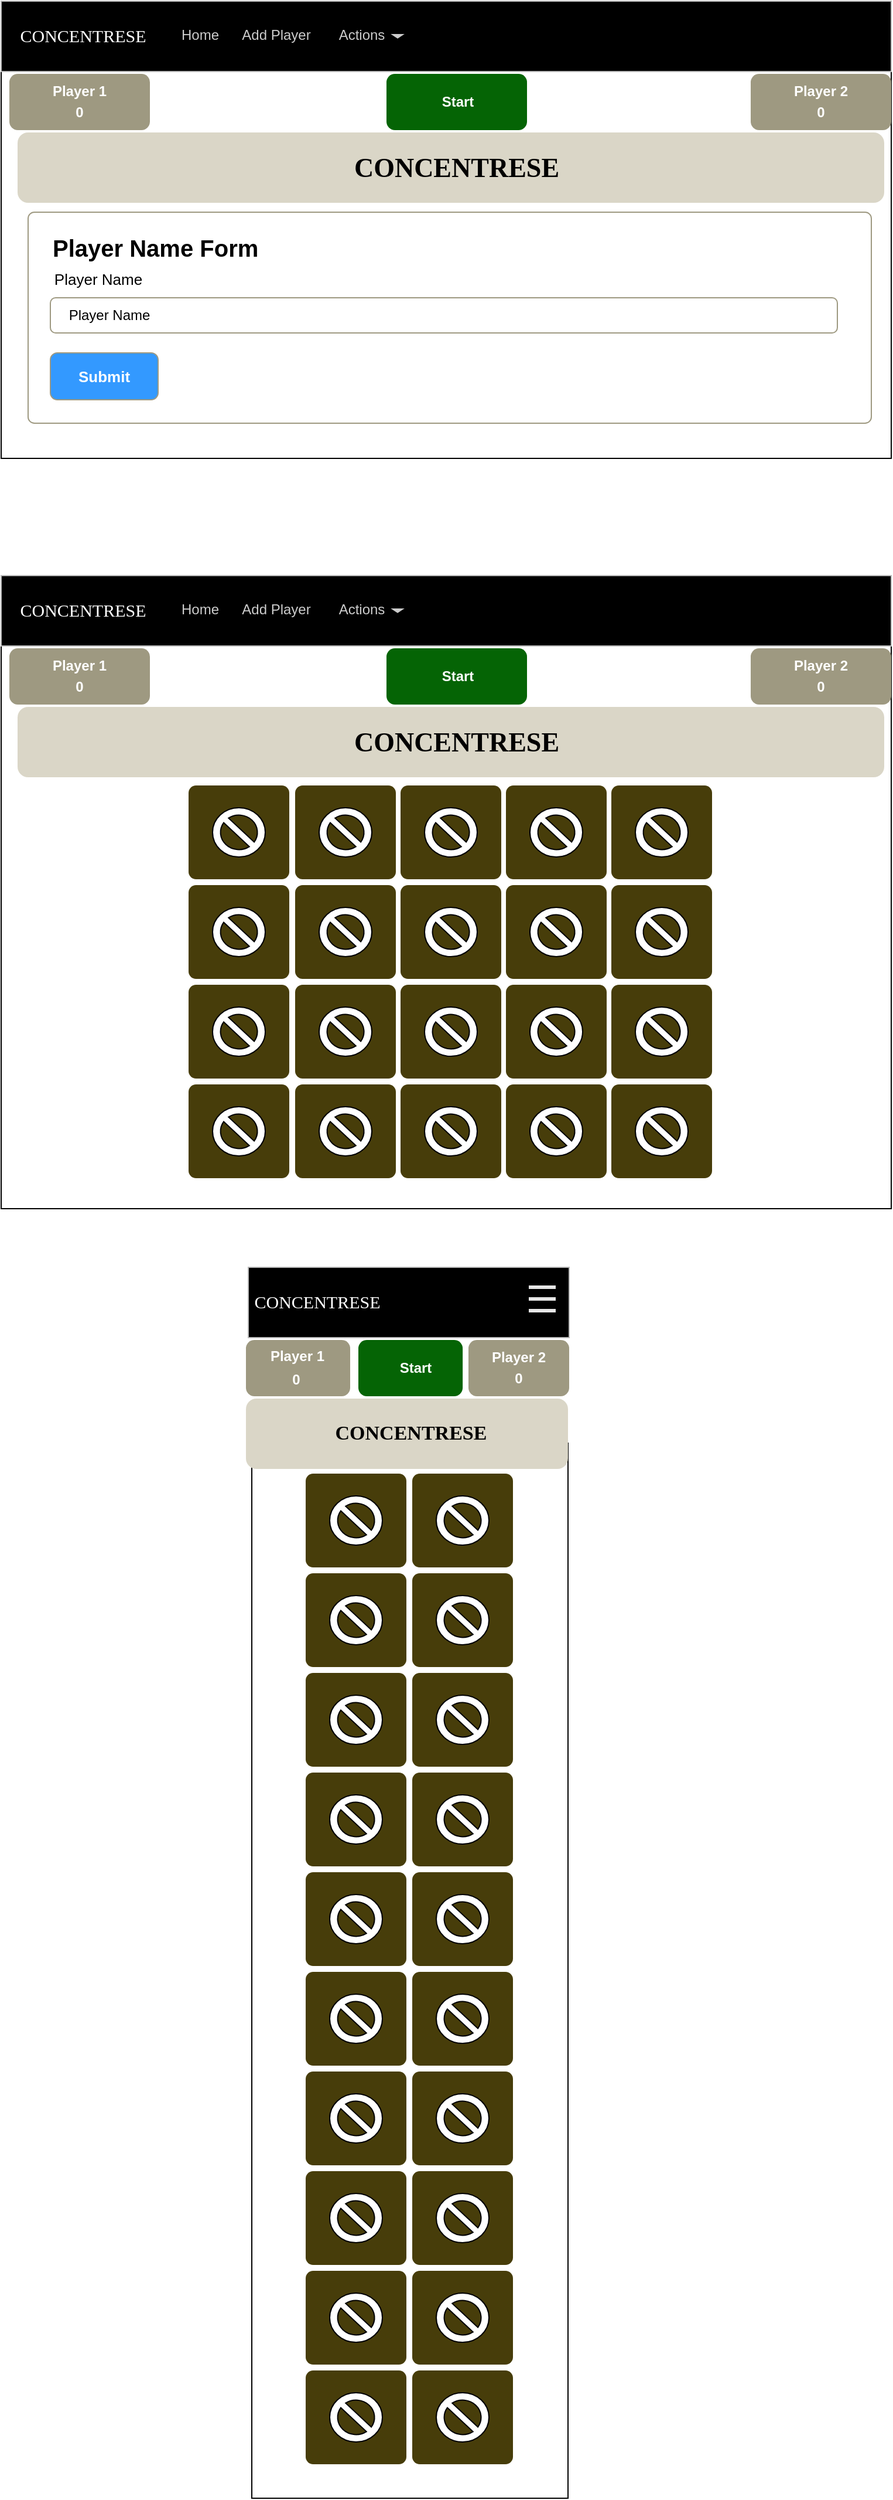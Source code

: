 <mxfile version="13.10.7" type="device"><diagram id="SYFyoVIy83W2BZnCSEMP" name="Page-1"><mxGraphModel dx="802" dy="627" grid="1" gridSize="10" guides="1" tooltips="1" connect="1" arrows="1" fold="1" page="1" pageScale="1" pageWidth="850" pageHeight="3300" math="0" shadow="0"><root><mxCell id="0"/><mxCell id="1" parent="0"/><mxCell id="-cW0ezB3ZozzLpFtRW3K-121" value="" style="rounded=1;whiteSpace=wrap;html=1;strokeColor=none;fillColor=#9e9981;" vertex="1" parent="1"><mxGeometry x="245" y="1222" width="89" height="48" as="geometry"/></mxCell><mxCell id="ExmeZwgWRi2LQ_JcsiEo-2" value="" style="rounded=0;whiteSpace=wrap;html=1;" parent="1" vertex="1"><mxGeometry x="36" y="80" width="760" height="390" as="geometry"/></mxCell><mxCell id="ExmeZwgWRi2LQ_JcsiEo-24" value="" style="group;fillColor=#000000;" parent="1" vertex="1" connectable="0"><mxGeometry x="36" y="80" width="760" height="60" as="geometry"/></mxCell><mxCell id="ExmeZwgWRi2LQ_JcsiEo-16" value="" style="rounded=0;whiteSpace=wrap;html=1;strokeColor=#BABABA;fillColor=#000000;" parent="ExmeZwgWRi2LQ_JcsiEo-24" vertex="1"><mxGeometry width="760" height="60" as="geometry"/></mxCell><mxCell id="ExmeZwgWRi2LQ_JcsiEo-8" value="&lt;font color=&quot;#ffffff&quot; face=&quot;Tahoma&quot; style=&quot;font-size: 15px&quot;&gt;CONCENTRESE&lt;/font&gt;" style="rounded=0;whiteSpace=wrap;html=1;strokeColor=none;fillColor=none;" parent="ExmeZwgWRi2LQ_JcsiEo-24" vertex="1"><mxGeometry x="10" y="14" width="120" height="30" as="geometry"/></mxCell><mxCell id="ExmeZwgWRi2LQ_JcsiEo-10" value="&lt;font color=&quot;#cccccc&quot;&gt;Home&lt;/font&gt;" style="text;html=1;strokeColor=none;fillColor=none;align=center;verticalAlign=middle;whiteSpace=wrap;rounded=0;" parent="ExmeZwgWRi2LQ_JcsiEo-24" vertex="1"><mxGeometry x="140" y="19" width="60" height="20" as="geometry"/></mxCell><mxCell id="ExmeZwgWRi2LQ_JcsiEo-11" value="" style="triangle;whiteSpace=wrap;html=1;direction=south;fillColor=#CCCCCC;" parent="ExmeZwgWRi2LQ_JcsiEo-24" vertex="1"><mxGeometry x="331" y="27.5" width="15" height="5" as="geometry"/></mxCell><mxCell id="ExmeZwgWRi2LQ_JcsiEo-70" value="" style="rounded=0;whiteSpace=wrap;html=1;" parent="1" vertex="1"><mxGeometry x="250" y="1310" width="270" height="900" as="geometry"/></mxCell><mxCell id="-cW0ezB3ZozzLpFtRW3K-1" value="&lt;font color=&quot;#cccccc&quot;&gt;Add Player&lt;/font&gt;" style="text;html=1;strokeColor=none;fillColor=none;align=center;verticalAlign=middle;whiteSpace=wrap;rounded=0;" vertex="1" parent="1"><mxGeometry x="236" y="99" width="70" height="20" as="geometry"/></mxCell><mxCell id="-cW0ezB3ZozzLpFtRW3K-2" value="&lt;font color=&quot;#cccccc&quot;&gt;Actions&lt;/font&gt;" style="text;html=1;strokeColor=none;fillColor=none;align=center;verticalAlign=middle;whiteSpace=wrap;rounded=0;" vertex="1" parent="1"><mxGeometry x="314" y="99" width="60" height="20" as="geometry"/></mxCell><mxCell id="-cW0ezB3ZozzLpFtRW3K-3" value="" style="rounded=1;whiteSpace=wrap;html=1;strokeColor=none;fillColor=#9e9981;" vertex="1" parent="1"><mxGeometry x="43" y="142" width="120" height="48" as="geometry"/></mxCell><mxCell id="-cW0ezB3ZozzLpFtRW3K-5" value="" style="rounded=1;whiteSpace=wrap;html=1;strokeColor=none;fillColor=#9E9981;" vertex="1" parent="1"><mxGeometry x="676" y="142" width="120" height="48" as="geometry"/></mxCell><mxCell id="-cW0ezB3ZozzLpFtRW3K-6" value="&lt;b&gt;&lt;font color=&quot;#ffffff&quot;&gt;Player 1&lt;/font&gt;&lt;/b&gt;" style="text;html=1;strokeColor=none;fillColor=none;align=center;verticalAlign=middle;whiteSpace=wrap;rounded=0;" vertex="1" parent="1"><mxGeometry x="78" y="147" width="50" height="20" as="geometry"/></mxCell><mxCell id="-cW0ezB3ZozzLpFtRW3K-7" value="&lt;b&gt;&lt;font color=&quot;#ffffff&quot;&gt;Player 2&lt;br&gt;&lt;/font&gt;&lt;/b&gt;" style="text;html=1;strokeColor=none;fillColor=none;align=center;verticalAlign=middle;whiteSpace=wrap;rounded=0;" vertex="1" parent="1"><mxGeometry x="711" y="147" width="50" height="20" as="geometry"/></mxCell><mxCell id="-cW0ezB3ZozzLpFtRW3K-8" value="&lt;b&gt;&lt;font color=&quot;#ffffff&quot;&gt;0&lt;/font&gt;&lt;/b&gt;" style="text;html=1;strokeColor=none;fillColor=none;align=center;verticalAlign=middle;whiteSpace=wrap;rounded=0;" vertex="1" parent="1"><mxGeometry x="83" y="165" width="40" height="20" as="geometry"/></mxCell><mxCell id="-cW0ezB3ZozzLpFtRW3K-9" value="&lt;font color=&quot;#ffffff&quot;&gt;&lt;b&gt;0&lt;/b&gt;&lt;/font&gt;" style="text;html=1;strokeColor=none;fillColor=none;align=center;verticalAlign=middle;whiteSpace=wrap;rounded=0;" vertex="1" parent="1"><mxGeometry x="716" y="165" width="40" height="20" as="geometry"/></mxCell><mxCell id="-cW0ezB3ZozzLpFtRW3K-12" value="" style="rounded=1;whiteSpace=wrap;html=1;strokeColor=none;fillColor=#dad6c7;" vertex="1" parent="1"><mxGeometry x="50" y="192" width="740" height="60" as="geometry"/></mxCell><mxCell id="-cW0ezB3ZozzLpFtRW3K-13" value="&lt;font face=&quot;Times New Roman&quot; style=&quot;font-size: 23px&quot;&gt;&lt;b&gt;CONCENTRESE&lt;/b&gt;&lt;/font&gt;" style="text;html=1;strokeColor=none;fillColor=none;align=center;verticalAlign=middle;whiteSpace=wrap;rounded=0;" vertex="1" parent="1"><mxGeometry x="345" y="212" width="160" height="20" as="geometry"/></mxCell><mxCell id="-cW0ezB3ZozzLpFtRW3K-15" value="" style="group" vertex="1" connectable="0" parent="1"><mxGeometry x="365" y="142" width="120" height="48" as="geometry"/></mxCell><mxCell id="-cW0ezB3ZozzLpFtRW3K-4" value="" style="rounded=1;whiteSpace=wrap;html=1;strokeColor=none;fillColor=#056405;" vertex="1" parent="-cW0ezB3ZozzLpFtRW3K-15"><mxGeometry width="120" height="48" as="geometry"/></mxCell><mxCell id="-cW0ezB3ZozzLpFtRW3K-11" value="&lt;b&gt;&lt;font color=&quot;#ffffff&quot;&gt;Start&lt;/font&gt;&lt;/b&gt;" style="text;html=1;strokeColor=none;fillColor=none;align=center;verticalAlign=middle;whiteSpace=wrap;rounded=0;" vertex="1" parent="-cW0ezB3ZozzLpFtRW3K-15"><mxGeometry x="41" y="14" width="40" height="20" as="geometry"/></mxCell><mxCell id="-cW0ezB3ZozzLpFtRW3K-16" value="" style="rounded=1;whiteSpace=wrap;html=1;strokeColor=#9E9981;arcSize=3;fillColor=#FFFFFF;" vertex="1" parent="1"><mxGeometry x="59" y="260" width="720" height="180" as="geometry"/></mxCell><mxCell id="-cW0ezB3ZozzLpFtRW3K-18" value="&lt;font size=&quot;1&quot;&gt;&lt;b style=&quot;font-size: 20px&quot;&gt;Player Name Form&lt;/b&gt;&lt;/font&gt;" style="text;html=1;strokeColor=none;fillColor=none;align=left;verticalAlign=middle;whiteSpace=wrap;rounded=0;" vertex="1" parent="1"><mxGeometry x="78" y="280" width="207" height="20" as="geometry"/></mxCell><mxCell id="-cW0ezB3ZozzLpFtRW3K-19" value="&lt;font style=&quot;font-size: 13px&quot;&gt;Player Name&lt;/font&gt;" style="text;html=1;strokeColor=none;fillColor=none;align=center;verticalAlign=middle;whiteSpace=wrap;rounded=0;" vertex="1" parent="1"><mxGeometry x="78" y="307" width="82" height="20" as="geometry"/></mxCell><mxCell id="-cW0ezB3ZozzLpFtRW3K-22" value="" style="rounded=1;whiteSpace=wrap;html=1;strokeColor=#9E9981;fillColor=#FFFFFF;" vertex="1" parent="1"><mxGeometry x="78" y="333" width="672" height="30" as="geometry"/></mxCell><mxCell id="-cW0ezB3ZozzLpFtRW3K-20" value="Player Name" style="text;html=1;strokeColor=none;fillColor=none;align=center;verticalAlign=middle;whiteSpace=wrap;rounded=0;" vertex="1" parent="1"><mxGeometry x="90" y="338" width="77" height="20" as="geometry"/></mxCell><mxCell id="-cW0ezB3ZozzLpFtRW3K-23" value="" style="rounded=1;whiteSpace=wrap;html=1;strokeColor=#9E9981;fillColor=#3399FF;" vertex="1" parent="1"><mxGeometry x="78" y="380" width="92" height="40" as="geometry"/></mxCell><mxCell id="-cW0ezB3ZozzLpFtRW3K-24" value="&lt;b&gt;&lt;font style=&quot;font-size: 13px&quot; color=&quot;#ffffff&quot;&gt;Submit&lt;/font&gt;&lt;/b&gt;" style="text;html=1;strokeColor=none;fillColor=none;align=center;verticalAlign=middle;whiteSpace=wrap;rounded=0;" vertex="1" parent="1"><mxGeometry x="104" y="390" width="40" height="20" as="geometry"/></mxCell><mxCell id="-cW0ezB3ZozzLpFtRW3K-25" value="" style="rounded=0;whiteSpace=wrap;html=1;" vertex="1" parent="1"><mxGeometry x="36" y="570" width="760" height="540" as="geometry"/></mxCell><mxCell id="-cW0ezB3ZozzLpFtRW3K-26" value="" style="group;fillColor=#000000;" vertex="1" connectable="0" parent="1"><mxGeometry x="36" y="570" width="760" height="60" as="geometry"/></mxCell><mxCell id="-cW0ezB3ZozzLpFtRW3K-27" value="" style="rounded=0;whiteSpace=wrap;html=1;strokeColor=#BABABA;fillColor=#000000;" vertex="1" parent="-cW0ezB3ZozzLpFtRW3K-26"><mxGeometry width="760" height="60" as="geometry"/></mxCell><mxCell id="-cW0ezB3ZozzLpFtRW3K-28" value="&lt;font color=&quot;#ffffff&quot; face=&quot;Tahoma&quot; style=&quot;font-size: 15px&quot;&gt;CONCENTRESE&lt;/font&gt;" style="rounded=0;whiteSpace=wrap;html=1;strokeColor=none;fillColor=none;" vertex="1" parent="-cW0ezB3ZozzLpFtRW3K-26"><mxGeometry x="10" y="14" width="120" height="30" as="geometry"/></mxCell><mxCell id="-cW0ezB3ZozzLpFtRW3K-29" value="&lt;font color=&quot;#cccccc&quot;&gt;Home&lt;/font&gt;" style="text;html=1;strokeColor=none;fillColor=none;align=center;verticalAlign=middle;whiteSpace=wrap;rounded=0;" vertex="1" parent="-cW0ezB3ZozzLpFtRW3K-26"><mxGeometry x="140" y="19" width="60" height="20" as="geometry"/></mxCell><mxCell id="-cW0ezB3ZozzLpFtRW3K-30" value="" style="triangle;whiteSpace=wrap;html=1;direction=south;fillColor=#CCCCCC;" vertex="1" parent="-cW0ezB3ZozzLpFtRW3K-26"><mxGeometry x="331" y="27.5" width="15" height="5" as="geometry"/></mxCell><mxCell id="-cW0ezB3ZozzLpFtRW3K-31" value="&lt;font color=&quot;#cccccc&quot;&gt;Add Player&lt;/font&gt;" style="text;html=1;strokeColor=none;fillColor=none;align=center;verticalAlign=middle;whiteSpace=wrap;rounded=0;" vertex="1" parent="1"><mxGeometry x="236" y="589" width="70" height="20" as="geometry"/></mxCell><mxCell id="-cW0ezB3ZozzLpFtRW3K-32" value="&lt;font color=&quot;#cccccc&quot;&gt;Actions&lt;/font&gt;" style="text;html=1;strokeColor=none;fillColor=none;align=center;verticalAlign=middle;whiteSpace=wrap;rounded=0;" vertex="1" parent="1"><mxGeometry x="314" y="589" width="60" height="20" as="geometry"/></mxCell><mxCell id="-cW0ezB3ZozzLpFtRW3K-33" value="" style="rounded=1;whiteSpace=wrap;html=1;strokeColor=none;fillColor=#9e9981;" vertex="1" parent="1"><mxGeometry x="43" y="632" width="120" height="48" as="geometry"/></mxCell><mxCell id="-cW0ezB3ZozzLpFtRW3K-34" value="" style="rounded=1;whiteSpace=wrap;html=1;strokeColor=none;fillColor=#9E9981;" vertex="1" parent="1"><mxGeometry x="676" y="632" width="120" height="48" as="geometry"/></mxCell><mxCell id="-cW0ezB3ZozzLpFtRW3K-35" value="&lt;b&gt;&lt;font color=&quot;#ffffff&quot;&gt;Player 1&lt;/font&gt;&lt;/b&gt;" style="text;html=1;strokeColor=none;fillColor=none;align=center;verticalAlign=middle;whiteSpace=wrap;rounded=0;" vertex="1" parent="1"><mxGeometry x="78" y="637" width="50" height="20" as="geometry"/></mxCell><mxCell id="-cW0ezB3ZozzLpFtRW3K-36" value="&lt;b&gt;&lt;font color=&quot;#ffffff&quot;&gt;Player 2&lt;br&gt;&lt;/font&gt;&lt;/b&gt;" style="text;html=1;strokeColor=none;fillColor=none;align=center;verticalAlign=middle;whiteSpace=wrap;rounded=0;" vertex="1" parent="1"><mxGeometry x="711" y="637" width="50" height="20" as="geometry"/></mxCell><mxCell id="-cW0ezB3ZozzLpFtRW3K-37" value="&lt;b&gt;&lt;font color=&quot;#ffffff&quot;&gt;0&lt;/font&gt;&lt;/b&gt;" style="text;html=1;strokeColor=none;fillColor=none;align=center;verticalAlign=middle;whiteSpace=wrap;rounded=0;" vertex="1" parent="1"><mxGeometry x="83" y="655" width="40" height="20" as="geometry"/></mxCell><mxCell id="-cW0ezB3ZozzLpFtRW3K-38" value="&lt;font color=&quot;#ffffff&quot;&gt;&lt;b&gt;0&lt;/b&gt;&lt;/font&gt;" style="text;html=1;strokeColor=none;fillColor=none;align=center;verticalAlign=middle;whiteSpace=wrap;rounded=0;" vertex="1" parent="1"><mxGeometry x="716" y="655" width="40" height="20" as="geometry"/></mxCell><mxCell id="-cW0ezB3ZozzLpFtRW3K-39" value="" style="rounded=1;whiteSpace=wrap;html=1;strokeColor=none;fillColor=#dad6c7;" vertex="1" parent="1"><mxGeometry x="50" y="682" width="740" height="60" as="geometry"/></mxCell><mxCell id="-cW0ezB3ZozzLpFtRW3K-40" value="&lt;font face=&quot;Times New Roman&quot; style=&quot;font-size: 23px&quot;&gt;&lt;b&gt;CONCENTRESE&lt;/b&gt;&lt;/font&gt;" style="text;html=1;strokeColor=none;fillColor=none;align=center;verticalAlign=middle;whiteSpace=wrap;rounded=0;" vertex="1" parent="1"><mxGeometry x="345" y="702" width="160" height="20" as="geometry"/></mxCell><mxCell id="-cW0ezB3ZozzLpFtRW3K-41" value="" style="group" vertex="1" connectable="0" parent="1"><mxGeometry x="365" y="632" width="120" height="48" as="geometry"/></mxCell><mxCell id="-cW0ezB3ZozzLpFtRW3K-42" value="" style="rounded=1;whiteSpace=wrap;html=1;strokeColor=none;fillColor=#056405;" vertex="1" parent="-cW0ezB3ZozzLpFtRW3K-41"><mxGeometry width="120" height="48" as="geometry"/></mxCell><mxCell id="-cW0ezB3ZozzLpFtRW3K-43" value="&lt;b&gt;&lt;font color=&quot;#ffffff&quot;&gt;Start&lt;/font&gt;&lt;/b&gt;" style="text;html=1;strokeColor=none;fillColor=none;align=center;verticalAlign=middle;whiteSpace=wrap;rounded=0;" vertex="1" parent="-cW0ezB3ZozzLpFtRW3K-41"><mxGeometry x="41" y="14" width="40" height="20" as="geometry"/></mxCell><mxCell id="-cW0ezB3ZozzLpFtRW3K-56" value="" style="group" vertex="1" connectable="0" parent="1"><mxGeometry x="377" y="749" width="86" height="80" as="geometry"/></mxCell><mxCell id="-cW0ezB3ZozzLpFtRW3K-51" value="" style="rounded=1;whiteSpace=wrap;html=1;strokeColor=none;fillColor=#473d0a;arcSize=8;" vertex="1" parent="-cW0ezB3ZozzLpFtRW3K-56"><mxGeometry width="86" height="80" as="geometry"/></mxCell><mxCell id="-cW0ezB3ZozzLpFtRW3K-54" value="" style="verticalLabelPosition=bottom;verticalAlign=top;html=1;shape=mxgraph.basic.no_symbol;rounded=1;strokeColor=#000000;fillColor=#FFFFFF;" vertex="1" parent="-cW0ezB3ZozzLpFtRW3K-56"><mxGeometry x="20.5" y="19" width="45" height="42" as="geometry"/></mxCell><mxCell id="-cW0ezB3ZozzLpFtRW3K-57" value="" style="group" vertex="1" connectable="0" parent="1"><mxGeometry x="287" y="749" width="86" height="80" as="geometry"/></mxCell><mxCell id="-cW0ezB3ZozzLpFtRW3K-58" value="" style="rounded=1;whiteSpace=wrap;html=1;strokeColor=none;fillColor=#473d0a;arcSize=8;" vertex="1" parent="-cW0ezB3ZozzLpFtRW3K-57"><mxGeometry width="86" height="80" as="geometry"/></mxCell><mxCell id="-cW0ezB3ZozzLpFtRW3K-59" value="" style="verticalLabelPosition=bottom;verticalAlign=top;html=1;shape=mxgraph.basic.no_symbol;rounded=1;strokeColor=#000000;fillColor=#FFFFFF;" vertex="1" parent="-cW0ezB3ZozzLpFtRW3K-57"><mxGeometry x="20.5" y="19" width="45" height="42" as="geometry"/></mxCell><mxCell id="-cW0ezB3ZozzLpFtRW3K-60" value="" style="group" vertex="1" connectable="0" parent="1"><mxGeometry x="196" y="749" width="86" height="80" as="geometry"/></mxCell><mxCell id="-cW0ezB3ZozzLpFtRW3K-61" value="" style="rounded=1;whiteSpace=wrap;html=1;strokeColor=none;fillColor=#473d0a;arcSize=8;" vertex="1" parent="-cW0ezB3ZozzLpFtRW3K-60"><mxGeometry width="86" height="80" as="geometry"/></mxCell><mxCell id="-cW0ezB3ZozzLpFtRW3K-62" value="" style="verticalLabelPosition=bottom;verticalAlign=top;html=1;shape=mxgraph.basic.no_symbol;rounded=1;strokeColor=#000000;fillColor=#FFFFFF;" vertex="1" parent="-cW0ezB3ZozzLpFtRW3K-60"><mxGeometry x="20.5" y="19" width="45" height="42" as="geometry"/></mxCell><mxCell id="-cW0ezB3ZozzLpFtRW3K-63" value="" style="group" vertex="1" connectable="0" parent="1"><mxGeometry x="557" y="749" width="86" height="80" as="geometry"/></mxCell><mxCell id="-cW0ezB3ZozzLpFtRW3K-64" value="" style="rounded=1;whiteSpace=wrap;html=1;strokeColor=none;fillColor=#473d0a;arcSize=8;" vertex="1" parent="-cW0ezB3ZozzLpFtRW3K-63"><mxGeometry width="86" height="80" as="geometry"/></mxCell><mxCell id="-cW0ezB3ZozzLpFtRW3K-65" value="" style="verticalLabelPosition=bottom;verticalAlign=top;html=1;shape=mxgraph.basic.no_symbol;rounded=1;strokeColor=#000000;fillColor=#FFFFFF;" vertex="1" parent="-cW0ezB3ZozzLpFtRW3K-63"><mxGeometry x="20.5" y="19" width="45" height="42" as="geometry"/></mxCell><mxCell id="-cW0ezB3ZozzLpFtRW3K-66" value="" style="group" vertex="1" connectable="0" parent="1"><mxGeometry x="467" y="749" width="86" height="80" as="geometry"/></mxCell><mxCell id="-cW0ezB3ZozzLpFtRW3K-67" value="" style="rounded=1;whiteSpace=wrap;html=1;strokeColor=none;fillColor=#473d0a;arcSize=8;" vertex="1" parent="-cW0ezB3ZozzLpFtRW3K-66"><mxGeometry width="86" height="80" as="geometry"/></mxCell><mxCell id="-cW0ezB3ZozzLpFtRW3K-68" value="" style="verticalLabelPosition=bottom;verticalAlign=top;html=1;shape=mxgraph.basic.no_symbol;rounded=1;strokeColor=#000000;fillColor=#FFFFFF;" vertex="1" parent="-cW0ezB3ZozzLpFtRW3K-66"><mxGeometry x="20.5" y="19" width="45" height="42" as="geometry"/></mxCell><mxCell id="-cW0ezB3ZozzLpFtRW3K-69" value="" style="group" vertex="1" connectable="0" parent="1"><mxGeometry x="377" y="834" width="86" height="80" as="geometry"/></mxCell><mxCell id="-cW0ezB3ZozzLpFtRW3K-70" value="" style="rounded=1;whiteSpace=wrap;html=1;strokeColor=none;fillColor=#473d0a;arcSize=8;" vertex="1" parent="-cW0ezB3ZozzLpFtRW3K-69"><mxGeometry width="86" height="80" as="geometry"/></mxCell><mxCell id="-cW0ezB3ZozzLpFtRW3K-71" value="" style="verticalLabelPosition=bottom;verticalAlign=top;html=1;shape=mxgraph.basic.no_symbol;rounded=1;strokeColor=#000000;fillColor=#FFFFFF;" vertex="1" parent="-cW0ezB3ZozzLpFtRW3K-69"><mxGeometry x="20.5" y="19" width="45" height="42" as="geometry"/></mxCell><mxCell id="-cW0ezB3ZozzLpFtRW3K-72" value="" style="group" vertex="1" connectable="0" parent="1"><mxGeometry x="287" y="834" width="86" height="80" as="geometry"/></mxCell><mxCell id="-cW0ezB3ZozzLpFtRW3K-73" value="" style="rounded=1;whiteSpace=wrap;html=1;strokeColor=none;fillColor=#473d0a;arcSize=8;" vertex="1" parent="-cW0ezB3ZozzLpFtRW3K-72"><mxGeometry width="86" height="80" as="geometry"/></mxCell><mxCell id="-cW0ezB3ZozzLpFtRW3K-74" value="" style="verticalLabelPosition=bottom;verticalAlign=top;html=1;shape=mxgraph.basic.no_symbol;rounded=1;strokeColor=#000000;fillColor=#FFFFFF;" vertex="1" parent="-cW0ezB3ZozzLpFtRW3K-72"><mxGeometry x="20.5" y="19" width="45" height="42" as="geometry"/></mxCell><mxCell id="-cW0ezB3ZozzLpFtRW3K-75" value="" style="group" vertex="1" connectable="0" parent="1"><mxGeometry x="196" y="834" width="86" height="80" as="geometry"/></mxCell><mxCell id="-cW0ezB3ZozzLpFtRW3K-76" value="" style="rounded=1;whiteSpace=wrap;html=1;strokeColor=none;fillColor=#473d0a;arcSize=8;" vertex="1" parent="-cW0ezB3ZozzLpFtRW3K-75"><mxGeometry width="86" height="80" as="geometry"/></mxCell><mxCell id="-cW0ezB3ZozzLpFtRW3K-77" value="" style="verticalLabelPosition=bottom;verticalAlign=top;html=1;shape=mxgraph.basic.no_symbol;rounded=1;strokeColor=#000000;fillColor=#FFFFFF;" vertex="1" parent="-cW0ezB3ZozzLpFtRW3K-75"><mxGeometry x="20.5" y="19" width="45" height="42" as="geometry"/></mxCell><mxCell id="-cW0ezB3ZozzLpFtRW3K-78" value="" style="group" vertex="1" connectable="0" parent="1"><mxGeometry x="557" y="834" width="86" height="80" as="geometry"/></mxCell><mxCell id="-cW0ezB3ZozzLpFtRW3K-79" value="" style="rounded=1;whiteSpace=wrap;html=1;strokeColor=none;fillColor=#473d0a;arcSize=8;" vertex="1" parent="-cW0ezB3ZozzLpFtRW3K-78"><mxGeometry width="86" height="80" as="geometry"/></mxCell><mxCell id="-cW0ezB3ZozzLpFtRW3K-80" value="" style="verticalLabelPosition=bottom;verticalAlign=top;html=1;shape=mxgraph.basic.no_symbol;rounded=1;strokeColor=#000000;fillColor=#FFFFFF;" vertex="1" parent="-cW0ezB3ZozzLpFtRW3K-78"><mxGeometry x="20.5" y="19" width="45" height="42" as="geometry"/></mxCell><mxCell id="-cW0ezB3ZozzLpFtRW3K-81" value="" style="group" vertex="1" connectable="0" parent="1"><mxGeometry x="467" y="834" width="86" height="80" as="geometry"/></mxCell><mxCell id="-cW0ezB3ZozzLpFtRW3K-82" value="" style="rounded=1;whiteSpace=wrap;html=1;strokeColor=none;fillColor=#473d0a;arcSize=8;" vertex="1" parent="-cW0ezB3ZozzLpFtRW3K-81"><mxGeometry width="86" height="80" as="geometry"/></mxCell><mxCell id="-cW0ezB3ZozzLpFtRW3K-83" value="" style="verticalLabelPosition=bottom;verticalAlign=top;html=1;shape=mxgraph.basic.no_symbol;rounded=1;strokeColor=#000000;fillColor=#FFFFFF;" vertex="1" parent="-cW0ezB3ZozzLpFtRW3K-81"><mxGeometry x="20.5" y="19" width="45" height="42" as="geometry"/></mxCell><mxCell id="-cW0ezB3ZozzLpFtRW3K-84" value="" style="group" vertex="1" connectable="0" parent="1"><mxGeometry x="377" y="919" width="86" height="80" as="geometry"/></mxCell><mxCell id="-cW0ezB3ZozzLpFtRW3K-85" value="" style="rounded=1;whiteSpace=wrap;html=1;strokeColor=none;fillColor=#473d0a;arcSize=8;" vertex="1" parent="-cW0ezB3ZozzLpFtRW3K-84"><mxGeometry width="86" height="80" as="geometry"/></mxCell><mxCell id="-cW0ezB3ZozzLpFtRW3K-86" value="" style="verticalLabelPosition=bottom;verticalAlign=top;html=1;shape=mxgraph.basic.no_symbol;rounded=1;strokeColor=#000000;fillColor=#FFFFFF;" vertex="1" parent="-cW0ezB3ZozzLpFtRW3K-84"><mxGeometry x="20.5" y="19" width="45" height="42" as="geometry"/></mxCell><mxCell id="-cW0ezB3ZozzLpFtRW3K-87" value="" style="group" vertex="1" connectable="0" parent="1"><mxGeometry x="287" y="919" width="86" height="80" as="geometry"/></mxCell><mxCell id="-cW0ezB3ZozzLpFtRW3K-88" value="" style="rounded=1;whiteSpace=wrap;html=1;strokeColor=none;fillColor=#473d0a;arcSize=8;" vertex="1" parent="-cW0ezB3ZozzLpFtRW3K-87"><mxGeometry width="86" height="80" as="geometry"/></mxCell><mxCell id="-cW0ezB3ZozzLpFtRW3K-89" value="" style="verticalLabelPosition=bottom;verticalAlign=top;html=1;shape=mxgraph.basic.no_symbol;rounded=1;strokeColor=#000000;fillColor=#FFFFFF;" vertex="1" parent="-cW0ezB3ZozzLpFtRW3K-87"><mxGeometry x="20.5" y="19" width="45" height="42" as="geometry"/></mxCell><mxCell id="-cW0ezB3ZozzLpFtRW3K-90" value="" style="group" vertex="1" connectable="0" parent="1"><mxGeometry x="196" y="919" width="86" height="80" as="geometry"/></mxCell><mxCell id="-cW0ezB3ZozzLpFtRW3K-91" value="" style="rounded=1;whiteSpace=wrap;html=1;strokeColor=none;fillColor=#473d0a;arcSize=8;" vertex="1" parent="-cW0ezB3ZozzLpFtRW3K-90"><mxGeometry width="86" height="80" as="geometry"/></mxCell><mxCell id="-cW0ezB3ZozzLpFtRW3K-92" value="" style="verticalLabelPosition=bottom;verticalAlign=top;html=1;shape=mxgraph.basic.no_symbol;rounded=1;strokeColor=#000000;fillColor=#FFFFFF;" vertex="1" parent="-cW0ezB3ZozzLpFtRW3K-90"><mxGeometry x="20.5" y="19" width="45" height="42" as="geometry"/></mxCell><mxCell id="-cW0ezB3ZozzLpFtRW3K-93" value="" style="group" vertex="1" connectable="0" parent="1"><mxGeometry x="557" y="919" width="86" height="80" as="geometry"/></mxCell><mxCell id="-cW0ezB3ZozzLpFtRW3K-94" value="" style="rounded=1;whiteSpace=wrap;html=1;strokeColor=none;fillColor=#473d0a;arcSize=8;" vertex="1" parent="-cW0ezB3ZozzLpFtRW3K-93"><mxGeometry width="86" height="80" as="geometry"/></mxCell><mxCell id="-cW0ezB3ZozzLpFtRW3K-95" value="" style="verticalLabelPosition=bottom;verticalAlign=top;html=1;shape=mxgraph.basic.no_symbol;rounded=1;strokeColor=#000000;fillColor=#FFFFFF;" vertex="1" parent="-cW0ezB3ZozzLpFtRW3K-93"><mxGeometry x="20.5" y="19" width="45" height="42" as="geometry"/></mxCell><mxCell id="-cW0ezB3ZozzLpFtRW3K-96" value="" style="group" vertex="1" connectable="0" parent="1"><mxGeometry x="467" y="919" width="86" height="80" as="geometry"/></mxCell><mxCell id="-cW0ezB3ZozzLpFtRW3K-97" value="" style="rounded=1;whiteSpace=wrap;html=1;strokeColor=none;fillColor=#473d0a;arcSize=8;" vertex="1" parent="-cW0ezB3ZozzLpFtRW3K-96"><mxGeometry width="86" height="80" as="geometry"/></mxCell><mxCell id="-cW0ezB3ZozzLpFtRW3K-98" value="" style="verticalLabelPosition=bottom;verticalAlign=top;html=1;shape=mxgraph.basic.no_symbol;rounded=1;strokeColor=#000000;fillColor=#FFFFFF;" vertex="1" parent="-cW0ezB3ZozzLpFtRW3K-96"><mxGeometry x="20.5" y="19" width="45" height="42" as="geometry"/></mxCell><mxCell id="-cW0ezB3ZozzLpFtRW3K-99" value="" style="group" vertex="1" connectable="0" parent="1"><mxGeometry x="377" y="1004" width="86" height="80" as="geometry"/></mxCell><mxCell id="-cW0ezB3ZozzLpFtRW3K-100" value="" style="rounded=1;whiteSpace=wrap;html=1;strokeColor=none;fillColor=#473d0a;arcSize=8;" vertex="1" parent="-cW0ezB3ZozzLpFtRW3K-99"><mxGeometry width="86" height="80" as="geometry"/></mxCell><mxCell id="-cW0ezB3ZozzLpFtRW3K-101" value="" style="verticalLabelPosition=bottom;verticalAlign=top;html=1;shape=mxgraph.basic.no_symbol;rounded=1;strokeColor=#000000;fillColor=#FFFFFF;" vertex="1" parent="-cW0ezB3ZozzLpFtRW3K-99"><mxGeometry x="20.5" y="19" width="45" height="42" as="geometry"/></mxCell><mxCell id="-cW0ezB3ZozzLpFtRW3K-102" value="" style="group" vertex="1" connectable="0" parent="1"><mxGeometry x="287" y="1004" width="86" height="80" as="geometry"/></mxCell><mxCell id="-cW0ezB3ZozzLpFtRW3K-103" value="" style="rounded=1;whiteSpace=wrap;html=1;strokeColor=none;fillColor=#473d0a;arcSize=8;" vertex="1" parent="-cW0ezB3ZozzLpFtRW3K-102"><mxGeometry width="86" height="80" as="geometry"/></mxCell><mxCell id="-cW0ezB3ZozzLpFtRW3K-104" value="" style="verticalLabelPosition=bottom;verticalAlign=top;html=1;shape=mxgraph.basic.no_symbol;rounded=1;strokeColor=#000000;fillColor=#FFFFFF;" vertex="1" parent="-cW0ezB3ZozzLpFtRW3K-102"><mxGeometry x="20.5" y="19" width="45" height="42" as="geometry"/></mxCell><mxCell id="-cW0ezB3ZozzLpFtRW3K-105" value="" style="group" vertex="1" connectable="0" parent="1"><mxGeometry x="196" y="1004" width="86" height="80" as="geometry"/></mxCell><mxCell id="-cW0ezB3ZozzLpFtRW3K-106" value="" style="rounded=1;whiteSpace=wrap;html=1;strokeColor=none;fillColor=#473d0a;arcSize=8;" vertex="1" parent="-cW0ezB3ZozzLpFtRW3K-105"><mxGeometry width="86" height="80" as="geometry"/></mxCell><mxCell id="-cW0ezB3ZozzLpFtRW3K-107" value="" style="verticalLabelPosition=bottom;verticalAlign=top;html=1;shape=mxgraph.basic.no_symbol;rounded=1;strokeColor=#000000;fillColor=#FFFFFF;" vertex="1" parent="-cW0ezB3ZozzLpFtRW3K-105"><mxGeometry x="20.5" y="19" width="45" height="42" as="geometry"/></mxCell><mxCell id="-cW0ezB3ZozzLpFtRW3K-108" value="" style="group" vertex="1" connectable="0" parent="1"><mxGeometry x="557" y="1004" width="86" height="80" as="geometry"/></mxCell><mxCell id="-cW0ezB3ZozzLpFtRW3K-109" value="" style="rounded=1;whiteSpace=wrap;html=1;strokeColor=none;fillColor=#473d0a;arcSize=8;" vertex="1" parent="-cW0ezB3ZozzLpFtRW3K-108"><mxGeometry width="86" height="80" as="geometry"/></mxCell><mxCell id="-cW0ezB3ZozzLpFtRW3K-110" value="" style="verticalLabelPosition=bottom;verticalAlign=top;html=1;shape=mxgraph.basic.no_symbol;rounded=1;strokeColor=#000000;fillColor=#FFFFFF;" vertex="1" parent="-cW0ezB3ZozzLpFtRW3K-108"><mxGeometry x="20.5" y="19" width="45" height="42" as="geometry"/></mxCell><mxCell id="-cW0ezB3ZozzLpFtRW3K-111" value="" style="group" vertex="1" connectable="0" parent="1"><mxGeometry x="467" y="1004" width="86" height="80" as="geometry"/></mxCell><mxCell id="-cW0ezB3ZozzLpFtRW3K-112" value="" style="rounded=1;whiteSpace=wrap;html=1;strokeColor=none;fillColor=#473d0a;arcSize=8;" vertex="1" parent="-cW0ezB3ZozzLpFtRW3K-111"><mxGeometry width="86" height="80" as="geometry"/></mxCell><mxCell id="-cW0ezB3ZozzLpFtRW3K-113" value="" style="verticalLabelPosition=bottom;verticalAlign=top;html=1;shape=mxgraph.basic.no_symbol;rounded=1;strokeColor=#000000;fillColor=#FFFFFF;" vertex="1" parent="-cW0ezB3ZozzLpFtRW3K-111"><mxGeometry x="20.5" y="19" width="45" height="42" as="geometry"/></mxCell><mxCell id="-cW0ezB3ZozzLpFtRW3K-122" value="" style="rounded=1;whiteSpace=wrap;html=1;strokeColor=none;fillColor=#9E9981;" vertex="1" parent="1"><mxGeometry x="435" y="1222" width="86" height="48" as="geometry"/></mxCell><mxCell id="-cW0ezB3ZozzLpFtRW3K-124" value="&lt;b&gt;&lt;font color=&quot;#ffffff&quot;&gt;Player 2&lt;br&gt;&lt;/font&gt;&lt;/b&gt;" style="text;html=1;strokeColor=none;fillColor=none;align=center;verticalAlign=middle;whiteSpace=wrap;rounded=0;" vertex="1" parent="1"><mxGeometry x="453" y="1227" width="50" height="20" as="geometry"/></mxCell><mxCell id="-cW0ezB3ZozzLpFtRW3K-126" value="&lt;font color=&quot;#ffffff&quot;&gt;&lt;b&gt;0&lt;/b&gt;&lt;/font&gt;" style="text;html=1;strokeColor=none;fillColor=none;align=center;verticalAlign=middle;whiteSpace=wrap;rounded=0;" vertex="1" parent="1"><mxGeometry x="458" y="1245" width="40" height="20" as="geometry"/></mxCell><mxCell id="-cW0ezB3ZozzLpFtRW3K-127" value="" style="rounded=1;whiteSpace=wrap;html=1;strokeColor=none;fillColor=#dad6c7;" vertex="1" parent="1"><mxGeometry x="245" y="1272" width="275" height="60" as="geometry"/></mxCell><mxCell id="-cW0ezB3ZozzLpFtRW3K-128" value="&lt;font face=&quot;Times New Roman&quot; size=&quot;1&quot;&gt;&lt;b style=&quot;font-size: 17px&quot;&gt;CONCENTRESE&lt;/b&gt;&lt;/font&gt;" style="text;html=1;strokeColor=none;fillColor=none;align=center;verticalAlign=middle;whiteSpace=wrap;rounded=0;" vertex="1" parent="1"><mxGeometry x="308" y="1292" width="156" height="20" as="geometry"/></mxCell><mxCell id="-cW0ezB3ZozzLpFtRW3K-129" value="" style="group" vertex="1" connectable="0" parent="1"><mxGeometry x="345" y="1222" width="95" height="48" as="geometry"/></mxCell><mxCell id="-cW0ezB3ZozzLpFtRW3K-130" value="" style="rounded=1;whiteSpace=wrap;html=1;strokeColor=none;fillColor=#056405;" vertex="1" parent="-cW0ezB3ZozzLpFtRW3K-129"><mxGeometry x="-4" width="89.062" height="48" as="geometry"/></mxCell><mxCell id="-cW0ezB3ZozzLpFtRW3K-131" value="&lt;b&gt;&lt;font color=&quot;#ffffff&quot;&gt;Start&lt;/font&gt;&lt;/b&gt;" style="text;html=1;strokeColor=none;fillColor=none;align=center;verticalAlign=middle;whiteSpace=wrap;rounded=0;" vertex="1" parent="-cW0ezB3ZozzLpFtRW3K-129"><mxGeometry x="30.43" y="14" width="29.687" height="20" as="geometry"/></mxCell><mxCell id="-cW0ezB3ZozzLpFtRW3K-137" value="" style="group" vertex="1" connectable="0" parent="1"><mxGeometry x="247" y="1160" width="274" height="60" as="geometry"/></mxCell><mxCell id="-cW0ezB3ZozzLpFtRW3K-114" value="" style="group;fillColor=#000000;" vertex="1" connectable="0" parent="-cW0ezB3ZozzLpFtRW3K-137"><mxGeometry width="274" height="60" as="geometry"/></mxCell><mxCell id="-cW0ezB3ZozzLpFtRW3K-115" value="" style="rounded=0;whiteSpace=wrap;html=1;strokeColor=#BABABA;fillColor=#000000;" vertex="1" parent="-cW0ezB3ZozzLpFtRW3K-114"><mxGeometry width="274" height="60" as="geometry"/></mxCell><mxCell id="-cW0ezB3ZozzLpFtRW3K-116" value="&lt;font color=&quot;#ffffff&quot; face=&quot;Tahoma&quot; style=&quot;font-size: 15px&quot;&gt;CONCENTRESE&lt;/font&gt;" style="rounded=0;whiteSpace=wrap;html=1;strokeColor=none;fillColor=none;" vertex="1" parent="-cW0ezB3ZozzLpFtRW3K-114"><mxGeometry x="33.605" y="14" width="50.263" height="30" as="geometry"/></mxCell><mxCell id="-cW0ezB3ZozzLpFtRW3K-134" value="" style="rounded=0;whiteSpace=wrap;html=1;strokeColor=#000000;fillColor=#E6E6E6;" vertex="1" parent="-cW0ezB3ZozzLpFtRW3K-114"><mxGeometry x="239" y="15" width="24" height="4" as="geometry"/></mxCell><mxCell id="-cW0ezB3ZozzLpFtRW3K-135" value="" style="rounded=0;whiteSpace=wrap;html=1;strokeColor=#000000;fillColor=#E6E6E6;" vertex="1" parent="-cW0ezB3ZozzLpFtRW3K-137"><mxGeometry x="239" y="25" width="24" height="4" as="geometry"/></mxCell><mxCell id="-cW0ezB3ZozzLpFtRW3K-136" value="" style="rounded=0;whiteSpace=wrap;html=1;strokeColor=#000000;fillColor=#E6E6E6;" vertex="1" parent="-cW0ezB3ZozzLpFtRW3K-137"><mxGeometry x="239" y="35" width="24" height="4" as="geometry"/></mxCell><mxCell id="-cW0ezB3ZozzLpFtRW3K-123" value="&lt;b&gt;&lt;font color=&quot;#ffffff&quot;&gt;Player 1&lt;/font&gt;&lt;/b&gt;" style="text;html=1;strokeColor=none;fillColor=none;align=center;verticalAlign=middle;whiteSpace=wrap;rounded=0;" vertex="1" parent="1"><mxGeometry x="264" y="1226" width="50" height="20" as="geometry"/></mxCell><mxCell id="-cW0ezB3ZozzLpFtRW3K-125" value="&lt;b&gt;&lt;font color=&quot;#ffffff&quot;&gt;0&lt;/font&gt;&lt;/b&gt;" style="text;html=1;strokeColor=none;fillColor=none;align=center;verticalAlign=middle;whiteSpace=wrap;rounded=0;" vertex="1" parent="1"><mxGeometry x="268" y="1253" width="40" height="6" as="geometry"/></mxCell><mxCell id="-cW0ezB3ZozzLpFtRW3K-143" value="" style="group" vertex="1" connectable="0" parent="1"><mxGeometry x="387" y="1336" width="86" height="80" as="geometry"/></mxCell><mxCell id="-cW0ezB3ZozzLpFtRW3K-144" value="" style="rounded=1;whiteSpace=wrap;html=1;strokeColor=none;fillColor=#473d0a;arcSize=8;" vertex="1" parent="-cW0ezB3ZozzLpFtRW3K-143"><mxGeometry width="86" height="80" as="geometry"/></mxCell><mxCell id="-cW0ezB3ZozzLpFtRW3K-145" value="" style="verticalLabelPosition=bottom;verticalAlign=top;html=1;shape=mxgraph.basic.no_symbol;rounded=1;strokeColor=#000000;fillColor=#FFFFFF;" vertex="1" parent="-cW0ezB3ZozzLpFtRW3K-143"><mxGeometry x="20.5" y="19" width="45" height="42" as="geometry"/></mxCell><mxCell id="-cW0ezB3ZozzLpFtRW3K-146" value="" style="group" vertex="1" connectable="0" parent="1"><mxGeometry x="296" y="1336" width="86" height="80" as="geometry"/></mxCell><mxCell id="-cW0ezB3ZozzLpFtRW3K-147" value="" style="rounded=1;whiteSpace=wrap;html=1;strokeColor=none;fillColor=#473d0a;arcSize=8;" vertex="1" parent="-cW0ezB3ZozzLpFtRW3K-146"><mxGeometry width="86" height="80" as="geometry"/></mxCell><mxCell id="-cW0ezB3ZozzLpFtRW3K-148" value="" style="verticalLabelPosition=bottom;verticalAlign=top;html=1;shape=mxgraph.basic.no_symbol;rounded=1;strokeColor=#000000;fillColor=#FFFFFF;" vertex="1" parent="-cW0ezB3ZozzLpFtRW3K-146"><mxGeometry x="20.5" y="19" width="45" height="42" as="geometry"/></mxCell><mxCell id="-cW0ezB3ZozzLpFtRW3K-149" value="" style="group" vertex="1" connectable="0" parent="1"><mxGeometry x="387" y="1421" width="86" height="80" as="geometry"/></mxCell><mxCell id="-cW0ezB3ZozzLpFtRW3K-150" value="" style="rounded=1;whiteSpace=wrap;html=1;strokeColor=none;fillColor=#473d0a;arcSize=8;" vertex="1" parent="-cW0ezB3ZozzLpFtRW3K-149"><mxGeometry width="86" height="80" as="geometry"/></mxCell><mxCell id="-cW0ezB3ZozzLpFtRW3K-151" value="" style="verticalLabelPosition=bottom;verticalAlign=top;html=1;shape=mxgraph.basic.no_symbol;rounded=1;strokeColor=#000000;fillColor=#FFFFFF;" vertex="1" parent="-cW0ezB3ZozzLpFtRW3K-149"><mxGeometry x="20.5" y="19" width="45" height="42" as="geometry"/></mxCell><mxCell id="-cW0ezB3ZozzLpFtRW3K-152" value="" style="group" vertex="1" connectable="0" parent="1"><mxGeometry x="296" y="1421" width="86" height="80" as="geometry"/></mxCell><mxCell id="-cW0ezB3ZozzLpFtRW3K-153" value="" style="rounded=1;whiteSpace=wrap;html=1;strokeColor=none;fillColor=#473d0a;arcSize=8;" vertex="1" parent="-cW0ezB3ZozzLpFtRW3K-152"><mxGeometry width="86" height="80" as="geometry"/></mxCell><mxCell id="-cW0ezB3ZozzLpFtRW3K-154" value="" style="verticalLabelPosition=bottom;verticalAlign=top;html=1;shape=mxgraph.basic.no_symbol;rounded=1;strokeColor=#000000;fillColor=#FFFFFF;" vertex="1" parent="-cW0ezB3ZozzLpFtRW3K-152"><mxGeometry x="20.5" y="19" width="45" height="42" as="geometry"/></mxCell><mxCell id="-cW0ezB3ZozzLpFtRW3K-155" value="" style="group" vertex="1" connectable="0" parent="1"><mxGeometry x="387" y="1506" width="86" height="80" as="geometry"/></mxCell><mxCell id="-cW0ezB3ZozzLpFtRW3K-156" value="" style="rounded=1;whiteSpace=wrap;html=1;strokeColor=none;fillColor=#473d0a;arcSize=8;" vertex="1" parent="-cW0ezB3ZozzLpFtRW3K-155"><mxGeometry width="86" height="80" as="geometry"/></mxCell><mxCell id="-cW0ezB3ZozzLpFtRW3K-157" value="" style="verticalLabelPosition=bottom;verticalAlign=top;html=1;shape=mxgraph.basic.no_symbol;rounded=1;strokeColor=#000000;fillColor=#FFFFFF;" vertex="1" parent="-cW0ezB3ZozzLpFtRW3K-155"><mxGeometry x="20.5" y="19" width="45" height="42" as="geometry"/></mxCell><mxCell id="-cW0ezB3ZozzLpFtRW3K-158" value="" style="group" vertex="1" connectable="0" parent="1"><mxGeometry x="296" y="1506" width="86" height="80" as="geometry"/></mxCell><mxCell id="-cW0ezB3ZozzLpFtRW3K-159" value="" style="rounded=1;whiteSpace=wrap;html=1;strokeColor=none;fillColor=#473d0a;arcSize=8;" vertex="1" parent="-cW0ezB3ZozzLpFtRW3K-158"><mxGeometry width="86" height="80" as="geometry"/></mxCell><mxCell id="-cW0ezB3ZozzLpFtRW3K-160" value="" style="verticalLabelPosition=bottom;verticalAlign=top;html=1;shape=mxgraph.basic.no_symbol;rounded=1;strokeColor=#000000;fillColor=#FFFFFF;" vertex="1" parent="-cW0ezB3ZozzLpFtRW3K-158"><mxGeometry x="20.5" y="19" width="45" height="42" as="geometry"/></mxCell><mxCell id="-cW0ezB3ZozzLpFtRW3K-161" value="" style="group" vertex="1" connectable="0" parent="1"><mxGeometry x="387" y="1591" width="86" height="80" as="geometry"/></mxCell><mxCell id="-cW0ezB3ZozzLpFtRW3K-162" value="" style="rounded=1;whiteSpace=wrap;html=1;strokeColor=none;fillColor=#473d0a;arcSize=8;" vertex="1" parent="-cW0ezB3ZozzLpFtRW3K-161"><mxGeometry width="86" height="80" as="geometry"/></mxCell><mxCell id="-cW0ezB3ZozzLpFtRW3K-163" value="" style="verticalLabelPosition=bottom;verticalAlign=top;html=1;shape=mxgraph.basic.no_symbol;rounded=1;strokeColor=#000000;fillColor=#FFFFFF;" vertex="1" parent="-cW0ezB3ZozzLpFtRW3K-161"><mxGeometry x="20.5" y="19" width="45" height="42" as="geometry"/></mxCell><mxCell id="-cW0ezB3ZozzLpFtRW3K-164" value="" style="group" vertex="1" connectable="0" parent="1"><mxGeometry x="296" y="1591" width="86" height="80" as="geometry"/></mxCell><mxCell id="-cW0ezB3ZozzLpFtRW3K-165" value="" style="rounded=1;whiteSpace=wrap;html=1;strokeColor=none;fillColor=#473d0a;arcSize=8;" vertex="1" parent="-cW0ezB3ZozzLpFtRW3K-164"><mxGeometry width="86" height="80" as="geometry"/></mxCell><mxCell id="-cW0ezB3ZozzLpFtRW3K-166" value="" style="verticalLabelPosition=bottom;verticalAlign=top;html=1;shape=mxgraph.basic.no_symbol;rounded=1;strokeColor=#000000;fillColor=#FFFFFF;" vertex="1" parent="-cW0ezB3ZozzLpFtRW3K-164"><mxGeometry x="20.5" y="19" width="45" height="42" as="geometry"/></mxCell><mxCell id="-cW0ezB3ZozzLpFtRW3K-167" value="" style="group" vertex="1" connectable="0" parent="1"><mxGeometry x="387" y="1676" width="86" height="80" as="geometry"/></mxCell><mxCell id="-cW0ezB3ZozzLpFtRW3K-168" value="" style="rounded=1;whiteSpace=wrap;html=1;strokeColor=none;fillColor=#473d0a;arcSize=8;" vertex="1" parent="-cW0ezB3ZozzLpFtRW3K-167"><mxGeometry width="86" height="80" as="geometry"/></mxCell><mxCell id="-cW0ezB3ZozzLpFtRW3K-169" value="" style="verticalLabelPosition=bottom;verticalAlign=top;html=1;shape=mxgraph.basic.no_symbol;rounded=1;strokeColor=#000000;fillColor=#FFFFFF;" vertex="1" parent="-cW0ezB3ZozzLpFtRW3K-167"><mxGeometry x="20.5" y="19" width="45" height="42" as="geometry"/></mxCell><mxCell id="-cW0ezB3ZozzLpFtRW3K-170" value="" style="group" vertex="1" connectable="0" parent="1"><mxGeometry x="296" y="1676" width="86" height="80" as="geometry"/></mxCell><mxCell id="-cW0ezB3ZozzLpFtRW3K-171" value="" style="rounded=1;whiteSpace=wrap;html=1;strokeColor=none;fillColor=#473d0a;arcSize=8;" vertex="1" parent="-cW0ezB3ZozzLpFtRW3K-170"><mxGeometry width="86" height="80" as="geometry"/></mxCell><mxCell id="-cW0ezB3ZozzLpFtRW3K-172" value="" style="verticalLabelPosition=bottom;verticalAlign=top;html=1;shape=mxgraph.basic.no_symbol;rounded=1;strokeColor=#000000;fillColor=#FFFFFF;" vertex="1" parent="-cW0ezB3ZozzLpFtRW3K-170"><mxGeometry x="20.5" y="19" width="45" height="42" as="geometry"/></mxCell><mxCell id="-cW0ezB3ZozzLpFtRW3K-173" value="" style="group" vertex="1" connectable="0" parent="1"><mxGeometry x="387" y="1761" width="86" height="80" as="geometry"/></mxCell><mxCell id="-cW0ezB3ZozzLpFtRW3K-174" value="" style="rounded=1;whiteSpace=wrap;html=1;strokeColor=none;fillColor=#473d0a;arcSize=8;" vertex="1" parent="-cW0ezB3ZozzLpFtRW3K-173"><mxGeometry width="86" height="80" as="geometry"/></mxCell><mxCell id="-cW0ezB3ZozzLpFtRW3K-175" value="" style="verticalLabelPosition=bottom;verticalAlign=top;html=1;shape=mxgraph.basic.no_symbol;rounded=1;strokeColor=#000000;fillColor=#FFFFFF;" vertex="1" parent="-cW0ezB3ZozzLpFtRW3K-173"><mxGeometry x="20.5" y="19" width="45" height="42" as="geometry"/></mxCell><mxCell id="-cW0ezB3ZozzLpFtRW3K-176" value="" style="group" vertex="1" connectable="0" parent="1"><mxGeometry x="296" y="1761" width="86" height="80" as="geometry"/></mxCell><mxCell id="-cW0ezB3ZozzLpFtRW3K-177" value="" style="rounded=1;whiteSpace=wrap;html=1;strokeColor=none;fillColor=#473d0a;arcSize=8;" vertex="1" parent="-cW0ezB3ZozzLpFtRW3K-176"><mxGeometry width="86" height="80" as="geometry"/></mxCell><mxCell id="-cW0ezB3ZozzLpFtRW3K-178" value="" style="verticalLabelPosition=bottom;verticalAlign=top;html=1;shape=mxgraph.basic.no_symbol;rounded=1;strokeColor=#000000;fillColor=#FFFFFF;" vertex="1" parent="-cW0ezB3ZozzLpFtRW3K-176"><mxGeometry x="20.5" y="19" width="45" height="42" as="geometry"/></mxCell><mxCell id="-cW0ezB3ZozzLpFtRW3K-179" value="" style="group" vertex="1" connectable="0" parent="1"><mxGeometry x="387" y="1846" width="86" height="80" as="geometry"/></mxCell><mxCell id="-cW0ezB3ZozzLpFtRW3K-180" value="" style="rounded=1;whiteSpace=wrap;html=1;strokeColor=none;fillColor=#473d0a;arcSize=8;" vertex="1" parent="-cW0ezB3ZozzLpFtRW3K-179"><mxGeometry width="86" height="80" as="geometry"/></mxCell><mxCell id="-cW0ezB3ZozzLpFtRW3K-181" value="" style="verticalLabelPosition=bottom;verticalAlign=top;html=1;shape=mxgraph.basic.no_symbol;rounded=1;strokeColor=#000000;fillColor=#FFFFFF;" vertex="1" parent="-cW0ezB3ZozzLpFtRW3K-179"><mxGeometry x="20.5" y="19" width="45" height="42" as="geometry"/></mxCell><mxCell id="-cW0ezB3ZozzLpFtRW3K-182" value="" style="group" vertex="1" connectable="0" parent="1"><mxGeometry x="296" y="1846" width="86" height="80" as="geometry"/></mxCell><mxCell id="-cW0ezB3ZozzLpFtRW3K-183" value="" style="rounded=1;whiteSpace=wrap;html=1;strokeColor=none;fillColor=#473d0a;arcSize=8;" vertex="1" parent="-cW0ezB3ZozzLpFtRW3K-182"><mxGeometry width="86" height="80" as="geometry"/></mxCell><mxCell id="-cW0ezB3ZozzLpFtRW3K-184" value="" style="verticalLabelPosition=bottom;verticalAlign=top;html=1;shape=mxgraph.basic.no_symbol;rounded=1;strokeColor=#000000;fillColor=#FFFFFF;" vertex="1" parent="-cW0ezB3ZozzLpFtRW3K-182"><mxGeometry x="20.5" y="19" width="45" height="42" as="geometry"/></mxCell><mxCell id="-cW0ezB3ZozzLpFtRW3K-185" value="" style="group" vertex="1" connectable="0" parent="1"><mxGeometry x="387" y="1931" width="86" height="80" as="geometry"/></mxCell><mxCell id="-cW0ezB3ZozzLpFtRW3K-186" value="" style="rounded=1;whiteSpace=wrap;html=1;strokeColor=none;fillColor=#473d0a;arcSize=8;" vertex="1" parent="-cW0ezB3ZozzLpFtRW3K-185"><mxGeometry width="86" height="80" as="geometry"/></mxCell><mxCell id="-cW0ezB3ZozzLpFtRW3K-187" value="" style="verticalLabelPosition=bottom;verticalAlign=top;html=1;shape=mxgraph.basic.no_symbol;rounded=1;strokeColor=#000000;fillColor=#FFFFFF;" vertex="1" parent="-cW0ezB3ZozzLpFtRW3K-185"><mxGeometry x="20.5" y="19" width="45" height="42" as="geometry"/></mxCell><mxCell id="-cW0ezB3ZozzLpFtRW3K-188" value="" style="group" vertex="1" connectable="0" parent="1"><mxGeometry x="296" y="1931" width="86" height="80" as="geometry"/></mxCell><mxCell id="-cW0ezB3ZozzLpFtRW3K-189" value="" style="rounded=1;whiteSpace=wrap;html=1;strokeColor=none;fillColor=#473d0a;arcSize=8;" vertex="1" parent="-cW0ezB3ZozzLpFtRW3K-188"><mxGeometry width="86" height="80" as="geometry"/></mxCell><mxCell id="-cW0ezB3ZozzLpFtRW3K-190" value="" style="verticalLabelPosition=bottom;verticalAlign=top;html=1;shape=mxgraph.basic.no_symbol;rounded=1;strokeColor=#000000;fillColor=#FFFFFF;" vertex="1" parent="-cW0ezB3ZozzLpFtRW3K-188"><mxGeometry x="20.5" y="19" width="45" height="42" as="geometry"/></mxCell><mxCell id="-cW0ezB3ZozzLpFtRW3K-199" value="" style="group" vertex="1" connectable="0" parent="1"><mxGeometry x="387" y="2016" width="85" height="80" as="geometry"/></mxCell><mxCell id="-cW0ezB3ZozzLpFtRW3K-200" value="" style="rounded=1;whiteSpace=wrap;html=1;strokeColor=none;fillColor=#473d0a;arcSize=8;" vertex="1" parent="-cW0ezB3ZozzLpFtRW3K-199"><mxGeometry width="86" height="80" as="geometry"/></mxCell><mxCell id="-cW0ezB3ZozzLpFtRW3K-201" value="" style="verticalLabelPosition=bottom;verticalAlign=top;html=1;shape=mxgraph.basic.no_symbol;rounded=1;strokeColor=#000000;fillColor=#FFFFFF;" vertex="1" parent="-cW0ezB3ZozzLpFtRW3K-199"><mxGeometry x="20.5" y="19" width="45" height="42" as="geometry"/></mxCell><mxCell id="-cW0ezB3ZozzLpFtRW3K-202" value="" style="group" vertex="1" connectable="0" parent="1"><mxGeometry x="296" y="2016" width="85" height="80" as="geometry"/></mxCell><mxCell id="-cW0ezB3ZozzLpFtRW3K-203" value="" style="rounded=1;whiteSpace=wrap;html=1;strokeColor=none;fillColor=#473d0a;arcSize=8;" vertex="1" parent="-cW0ezB3ZozzLpFtRW3K-202"><mxGeometry width="86" height="80" as="geometry"/></mxCell><mxCell id="-cW0ezB3ZozzLpFtRW3K-204" value="" style="verticalLabelPosition=bottom;verticalAlign=top;html=1;shape=mxgraph.basic.no_symbol;rounded=1;strokeColor=#000000;fillColor=#FFFFFF;" vertex="1" parent="-cW0ezB3ZozzLpFtRW3K-202"><mxGeometry x="20.5" y="19" width="45" height="42" as="geometry"/></mxCell><mxCell id="-cW0ezB3ZozzLpFtRW3K-205" value="" style="group" vertex="1" connectable="0" parent="1"><mxGeometry x="387" y="2101" width="85" height="80" as="geometry"/></mxCell><mxCell id="-cW0ezB3ZozzLpFtRW3K-206" value="" style="rounded=1;whiteSpace=wrap;html=1;strokeColor=none;fillColor=#473d0a;arcSize=8;" vertex="1" parent="-cW0ezB3ZozzLpFtRW3K-205"><mxGeometry width="86" height="80" as="geometry"/></mxCell><mxCell id="-cW0ezB3ZozzLpFtRW3K-207" value="" style="verticalLabelPosition=bottom;verticalAlign=top;html=1;shape=mxgraph.basic.no_symbol;rounded=1;strokeColor=#000000;fillColor=#FFFFFF;" vertex="1" parent="-cW0ezB3ZozzLpFtRW3K-205"><mxGeometry x="20.5" y="19" width="45" height="42" as="geometry"/></mxCell><mxCell id="-cW0ezB3ZozzLpFtRW3K-208" value="" style="group" vertex="1" connectable="0" parent="1"><mxGeometry x="296" y="2101" width="85" height="80" as="geometry"/></mxCell><mxCell id="-cW0ezB3ZozzLpFtRW3K-209" value="" style="rounded=1;whiteSpace=wrap;html=1;strokeColor=none;fillColor=#473d0a;arcSize=8;" vertex="1" parent="-cW0ezB3ZozzLpFtRW3K-208"><mxGeometry width="86" height="80" as="geometry"/></mxCell><mxCell id="-cW0ezB3ZozzLpFtRW3K-210" value="" style="verticalLabelPosition=bottom;verticalAlign=top;html=1;shape=mxgraph.basic.no_symbol;rounded=1;strokeColor=#000000;fillColor=#FFFFFF;" vertex="1" parent="-cW0ezB3ZozzLpFtRW3K-208"><mxGeometry x="20.5" y="19" width="45" height="42" as="geometry"/></mxCell></root></mxGraphModel></diagram></mxfile>